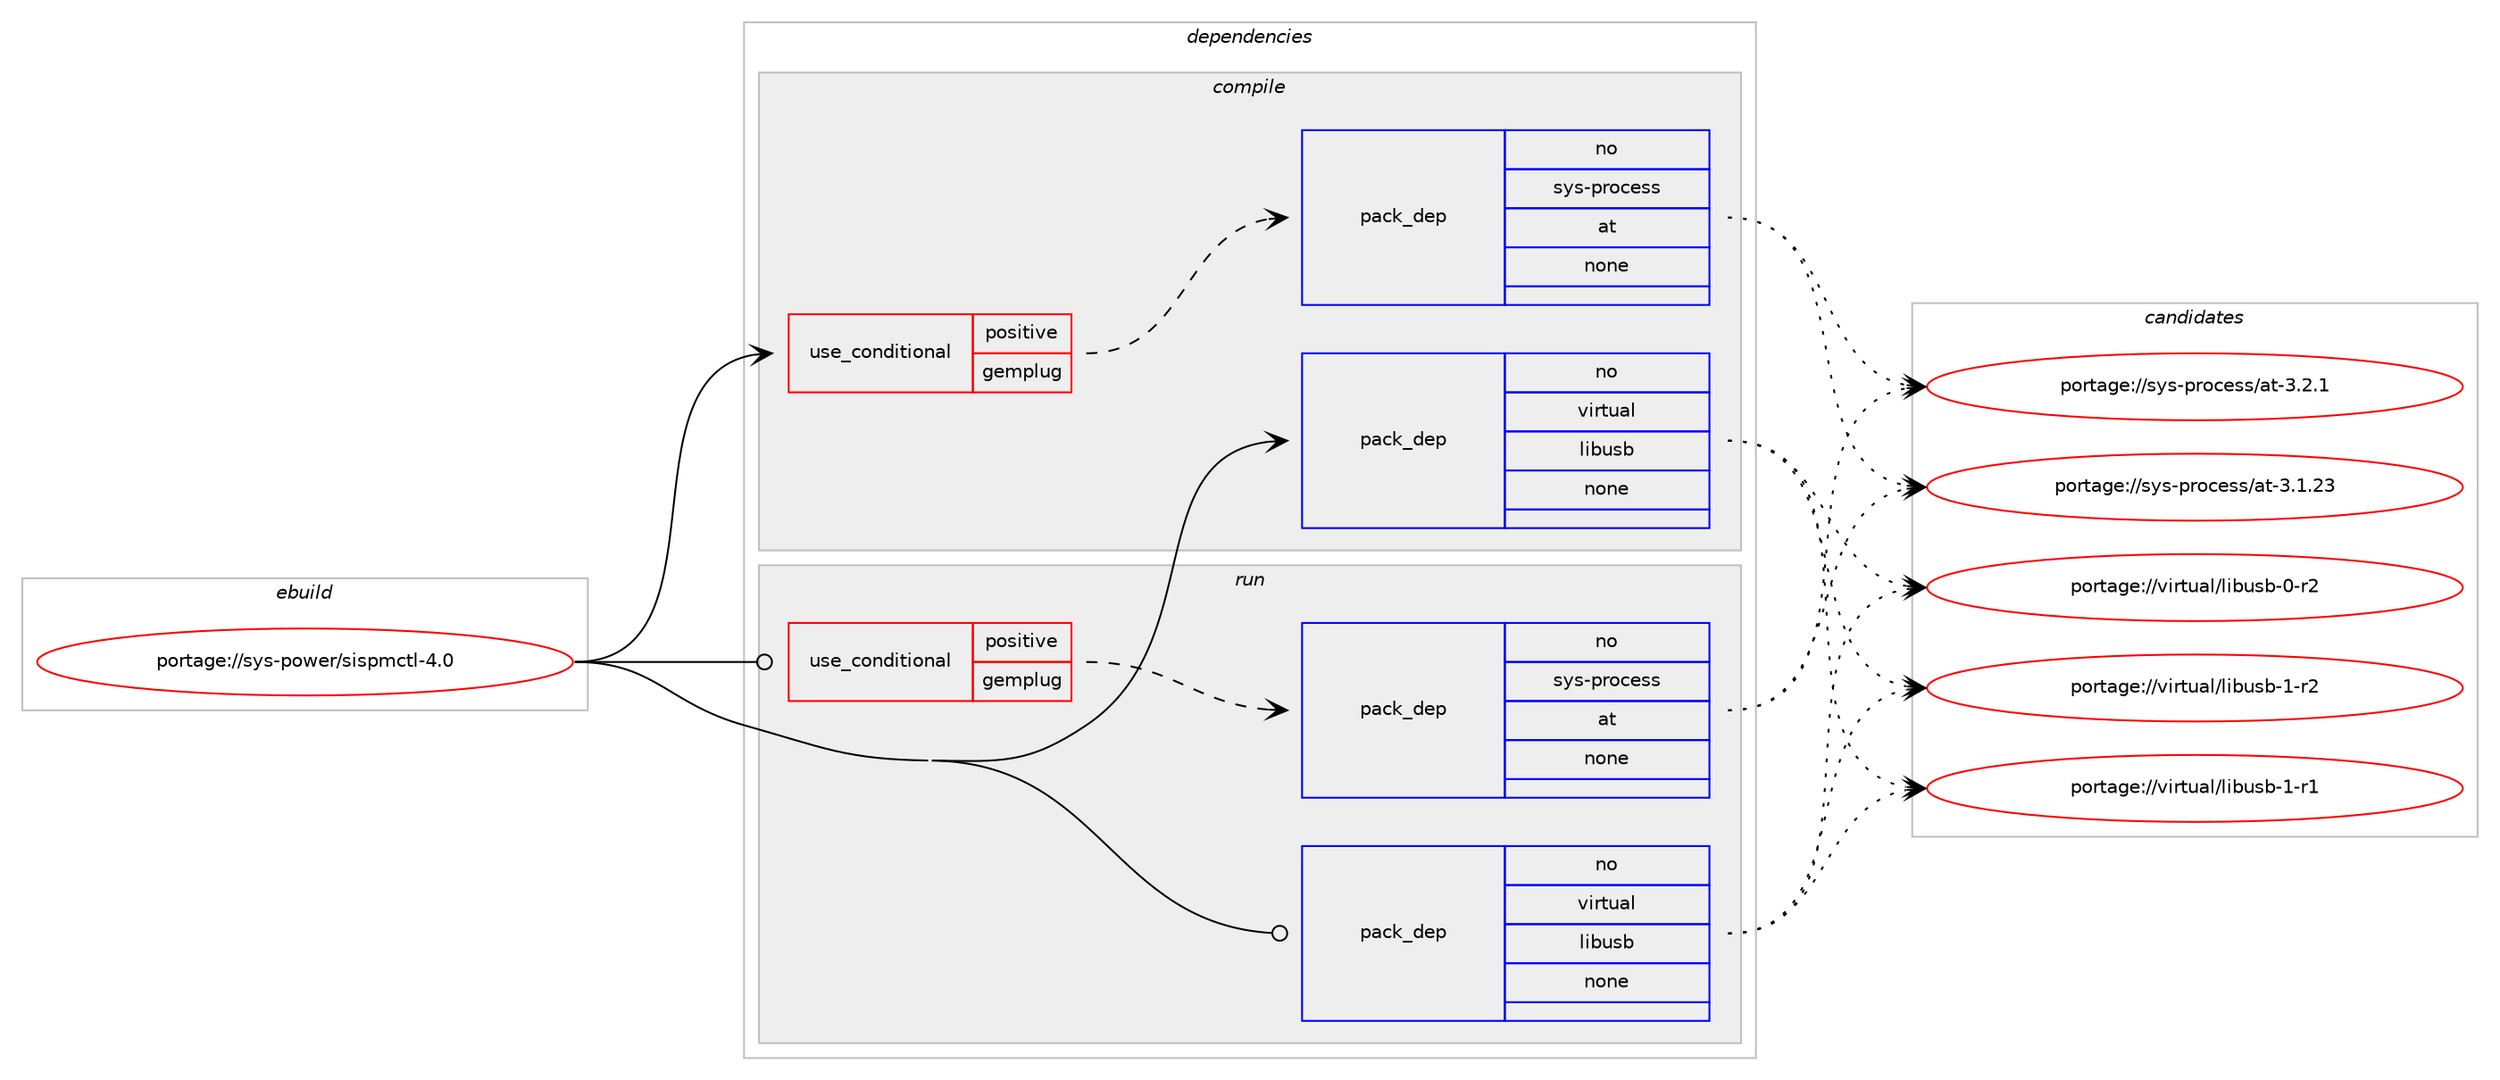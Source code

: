 digraph prolog {

# *************
# Graph options
# *************

newrank=true;
concentrate=true;
compound=true;
graph [rankdir=LR,fontname=Helvetica,fontsize=10,ranksep=1.5];#, ranksep=2.5, nodesep=0.2];
edge  [arrowhead=vee];
node  [fontname=Helvetica,fontsize=10];

# **********
# The ebuild
# **********

subgraph cluster_leftcol {
color=gray;
rank=same;
label=<<i>ebuild</i>>;
id [label="portage://sys-power/sispmctl-4.0", color=red, width=4, href="../sys-power/sispmctl-4.0.svg"];
}

# ****************
# The dependencies
# ****************

subgraph cluster_midcol {
color=gray;
label=<<i>dependencies</i>>;
subgraph cluster_compile {
fillcolor="#eeeeee";
style=filled;
label=<<i>compile</i>>;
subgraph cond6982 {
dependency38604 [label=<<TABLE BORDER="0" CELLBORDER="1" CELLSPACING="0" CELLPADDING="4"><TR><TD ROWSPAN="3" CELLPADDING="10">use_conditional</TD></TR><TR><TD>positive</TD></TR><TR><TD>gemplug</TD></TR></TABLE>>, shape=none, color=red];
subgraph pack30726 {
dependency38605 [label=<<TABLE BORDER="0" CELLBORDER="1" CELLSPACING="0" CELLPADDING="4" WIDTH="220"><TR><TD ROWSPAN="6" CELLPADDING="30">pack_dep</TD></TR><TR><TD WIDTH="110">no</TD></TR><TR><TD>sys-process</TD></TR><TR><TD>at</TD></TR><TR><TD>none</TD></TR><TR><TD></TD></TR></TABLE>>, shape=none, color=blue];
}
dependency38604:e -> dependency38605:w [weight=20,style="dashed",arrowhead="vee"];
}
id:e -> dependency38604:w [weight=20,style="solid",arrowhead="vee"];
subgraph pack30727 {
dependency38606 [label=<<TABLE BORDER="0" CELLBORDER="1" CELLSPACING="0" CELLPADDING="4" WIDTH="220"><TR><TD ROWSPAN="6" CELLPADDING="30">pack_dep</TD></TR><TR><TD WIDTH="110">no</TD></TR><TR><TD>virtual</TD></TR><TR><TD>libusb</TD></TR><TR><TD>none</TD></TR><TR><TD></TD></TR></TABLE>>, shape=none, color=blue];
}
id:e -> dependency38606:w [weight=20,style="solid",arrowhead="vee"];
}
subgraph cluster_compileandrun {
fillcolor="#eeeeee";
style=filled;
label=<<i>compile and run</i>>;
}
subgraph cluster_run {
fillcolor="#eeeeee";
style=filled;
label=<<i>run</i>>;
subgraph cond6983 {
dependency38607 [label=<<TABLE BORDER="0" CELLBORDER="1" CELLSPACING="0" CELLPADDING="4"><TR><TD ROWSPAN="3" CELLPADDING="10">use_conditional</TD></TR><TR><TD>positive</TD></TR><TR><TD>gemplug</TD></TR></TABLE>>, shape=none, color=red];
subgraph pack30728 {
dependency38608 [label=<<TABLE BORDER="0" CELLBORDER="1" CELLSPACING="0" CELLPADDING="4" WIDTH="220"><TR><TD ROWSPAN="6" CELLPADDING="30">pack_dep</TD></TR><TR><TD WIDTH="110">no</TD></TR><TR><TD>sys-process</TD></TR><TR><TD>at</TD></TR><TR><TD>none</TD></TR><TR><TD></TD></TR></TABLE>>, shape=none, color=blue];
}
dependency38607:e -> dependency38608:w [weight=20,style="dashed",arrowhead="vee"];
}
id:e -> dependency38607:w [weight=20,style="solid",arrowhead="odot"];
subgraph pack30729 {
dependency38609 [label=<<TABLE BORDER="0" CELLBORDER="1" CELLSPACING="0" CELLPADDING="4" WIDTH="220"><TR><TD ROWSPAN="6" CELLPADDING="30">pack_dep</TD></TR><TR><TD WIDTH="110">no</TD></TR><TR><TD>virtual</TD></TR><TR><TD>libusb</TD></TR><TR><TD>none</TD></TR><TR><TD></TD></TR></TABLE>>, shape=none, color=blue];
}
id:e -> dependency38609:w [weight=20,style="solid",arrowhead="odot"];
}
}

# **************
# The candidates
# **************

subgraph cluster_choices {
rank=same;
color=gray;
label=<<i>candidates</i>>;

subgraph choice30726 {
color=black;
nodesep=1;
choice11512111545112114111991011151154797116455146504649 [label="portage://sys-process/at-3.2.1", color=red, width=4,href="../sys-process/at-3.2.1.svg"];
choice1151211154511211411199101115115479711645514649465051 [label="portage://sys-process/at-3.1.23", color=red, width=4,href="../sys-process/at-3.1.23.svg"];
dependency38605:e -> choice11512111545112114111991011151154797116455146504649:w [style=dotted,weight="100"];
dependency38605:e -> choice1151211154511211411199101115115479711645514649465051:w [style=dotted,weight="100"];
}
subgraph choice30727 {
color=black;
nodesep=1;
choice1181051141161179710847108105981171159845494511450 [label="portage://virtual/libusb-1-r2", color=red, width=4,href="../virtual/libusb-1-r2.svg"];
choice1181051141161179710847108105981171159845494511449 [label="portage://virtual/libusb-1-r1", color=red, width=4,href="../virtual/libusb-1-r1.svg"];
choice1181051141161179710847108105981171159845484511450 [label="portage://virtual/libusb-0-r2", color=red, width=4,href="../virtual/libusb-0-r2.svg"];
dependency38606:e -> choice1181051141161179710847108105981171159845494511450:w [style=dotted,weight="100"];
dependency38606:e -> choice1181051141161179710847108105981171159845494511449:w [style=dotted,weight="100"];
dependency38606:e -> choice1181051141161179710847108105981171159845484511450:w [style=dotted,weight="100"];
}
subgraph choice30728 {
color=black;
nodesep=1;
choice11512111545112114111991011151154797116455146504649 [label="portage://sys-process/at-3.2.1", color=red, width=4,href="../sys-process/at-3.2.1.svg"];
choice1151211154511211411199101115115479711645514649465051 [label="portage://sys-process/at-3.1.23", color=red, width=4,href="../sys-process/at-3.1.23.svg"];
dependency38608:e -> choice11512111545112114111991011151154797116455146504649:w [style=dotted,weight="100"];
dependency38608:e -> choice1151211154511211411199101115115479711645514649465051:w [style=dotted,weight="100"];
}
subgraph choice30729 {
color=black;
nodesep=1;
choice1181051141161179710847108105981171159845494511450 [label="portage://virtual/libusb-1-r2", color=red, width=4,href="../virtual/libusb-1-r2.svg"];
choice1181051141161179710847108105981171159845494511449 [label="portage://virtual/libusb-1-r1", color=red, width=4,href="../virtual/libusb-1-r1.svg"];
choice1181051141161179710847108105981171159845484511450 [label="portage://virtual/libusb-0-r2", color=red, width=4,href="../virtual/libusb-0-r2.svg"];
dependency38609:e -> choice1181051141161179710847108105981171159845494511450:w [style=dotted,weight="100"];
dependency38609:e -> choice1181051141161179710847108105981171159845494511449:w [style=dotted,weight="100"];
dependency38609:e -> choice1181051141161179710847108105981171159845484511450:w [style=dotted,weight="100"];
}
}

}
